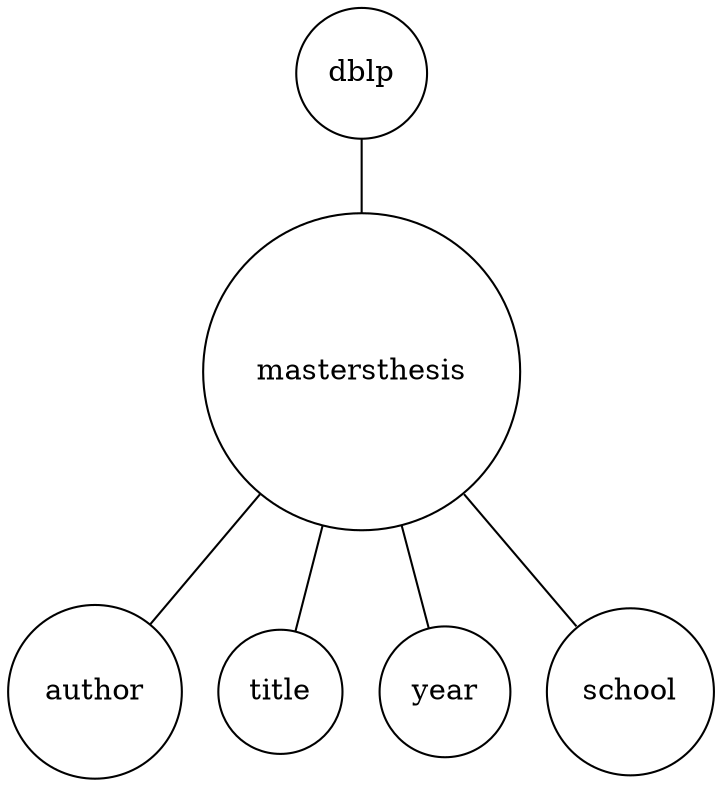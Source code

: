 graph {
	node [shape=circle]
	1 [label=dblp]
	2 [label=mastersthesis]
	1 -- 2
	3 [label=author]
	2 -- 3
	4 [label=title]
	2 -- 4
	5 [label=year]
	2 -- 5
	6 [label=school]
	2 -- 6
}
